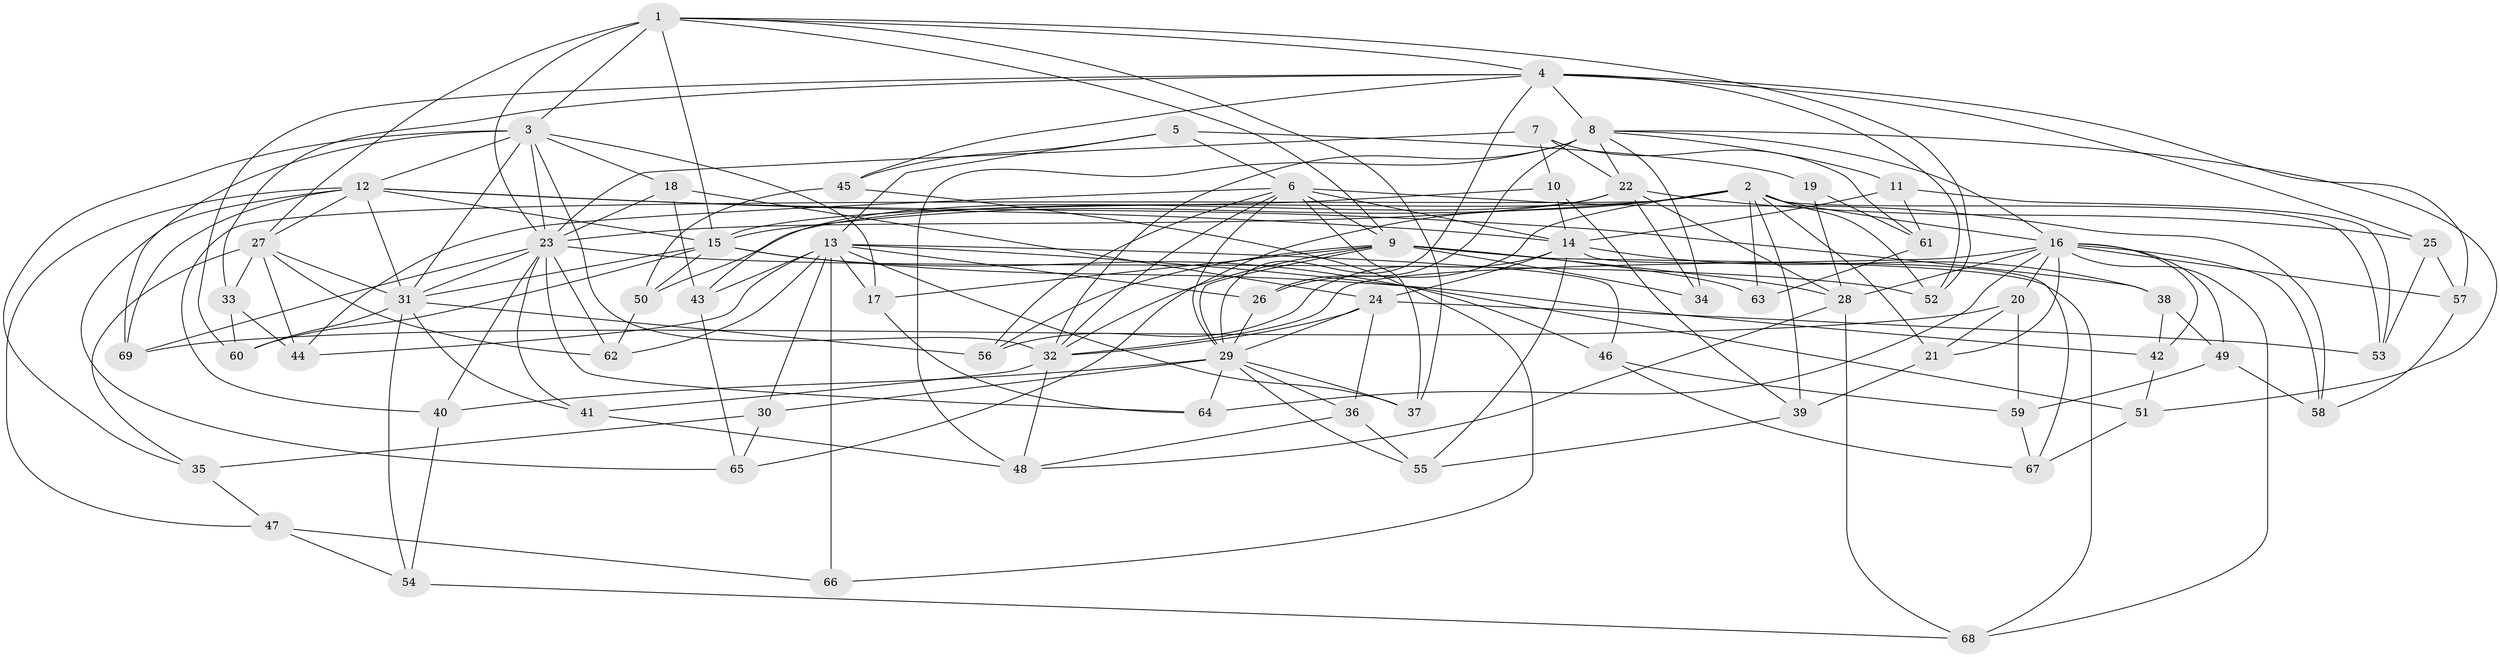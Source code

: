 // original degree distribution, {4: 1.0}
// Generated by graph-tools (version 1.1) at 2025/38/03/09/25 02:38:14]
// undirected, 69 vertices, 187 edges
graph export_dot {
graph [start="1"]
  node [color=gray90,style=filled];
  1;
  2;
  3;
  4;
  5;
  6;
  7;
  8;
  9;
  10;
  11;
  12;
  13;
  14;
  15;
  16;
  17;
  18;
  19;
  20;
  21;
  22;
  23;
  24;
  25;
  26;
  27;
  28;
  29;
  30;
  31;
  32;
  33;
  34;
  35;
  36;
  37;
  38;
  39;
  40;
  41;
  42;
  43;
  44;
  45;
  46;
  47;
  48;
  49;
  50;
  51;
  52;
  53;
  54;
  55;
  56;
  57;
  58;
  59;
  60;
  61;
  62;
  63;
  64;
  65;
  66;
  67;
  68;
  69;
  1 -- 3 [weight=1.0];
  1 -- 4 [weight=1.0];
  1 -- 9 [weight=1.0];
  1 -- 15 [weight=1.0];
  1 -- 23 [weight=1.0];
  1 -- 27 [weight=3.0];
  1 -- 37 [weight=1.0];
  1 -- 52 [weight=1.0];
  2 -- 15 [weight=2.0];
  2 -- 16 [weight=1.0];
  2 -- 21 [weight=1.0];
  2 -- 26 [weight=1.0];
  2 -- 39 [weight=1.0];
  2 -- 40 [weight=1.0];
  2 -- 50 [weight=1.0];
  2 -- 52 [weight=1.0];
  2 -- 53 [weight=1.0];
  2 -- 63 [weight=1.0];
  2 -- 65 [weight=1.0];
  3 -- 12 [weight=2.0];
  3 -- 17 [weight=1.0];
  3 -- 18 [weight=1.0];
  3 -- 23 [weight=1.0];
  3 -- 31 [weight=1.0];
  3 -- 32 [weight=1.0];
  3 -- 35 [weight=1.0];
  3 -- 69 [weight=1.0];
  4 -- 8 [weight=2.0];
  4 -- 25 [weight=1.0];
  4 -- 29 [weight=1.0];
  4 -- 33 [weight=1.0];
  4 -- 45 [weight=1.0];
  4 -- 52 [weight=1.0];
  4 -- 57 [weight=1.0];
  4 -- 60 [weight=1.0];
  5 -- 6 [weight=1.0];
  5 -- 13 [weight=1.0];
  5 -- 19 [weight=1.0];
  5 -- 45 [weight=1.0];
  6 -- 9 [weight=1.0];
  6 -- 14 [weight=2.0];
  6 -- 29 [weight=1.0];
  6 -- 32 [weight=1.0];
  6 -- 37 [weight=1.0];
  6 -- 44 [weight=1.0];
  6 -- 56 [weight=1.0];
  6 -- 58 [weight=1.0];
  7 -- 10 [weight=1.0];
  7 -- 22 [weight=1.0];
  7 -- 23 [weight=1.0];
  7 -- 61 [weight=1.0];
  8 -- 11 [weight=1.0];
  8 -- 16 [weight=1.0];
  8 -- 22 [weight=1.0];
  8 -- 26 [weight=1.0];
  8 -- 32 [weight=2.0];
  8 -- 34 [weight=1.0];
  8 -- 48 [weight=2.0];
  8 -- 51 [weight=1.0];
  9 -- 17 [weight=1.0];
  9 -- 28 [weight=2.0];
  9 -- 29 [weight=1.0];
  9 -- 32 [weight=1.0];
  9 -- 34 [weight=1.0];
  9 -- 56 [weight=1.0];
  9 -- 63 [weight=2.0];
  9 -- 68 [weight=1.0];
  10 -- 14 [weight=1.0];
  10 -- 15 [weight=1.0];
  10 -- 39 [weight=1.0];
  11 -- 14 [weight=1.0];
  11 -- 53 [weight=1.0];
  11 -- 61 [weight=1.0];
  12 -- 14 [weight=1.0];
  12 -- 15 [weight=1.0];
  12 -- 27 [weight=1.0];
  12 -- 31 [weight=1.0];
  12 -- 38 [weight=1.0];
  12 -- 47 [weight=1.0];
  12 -- 65 [weight=1.0];
  12 -- 69 [weight=1.0];
  13 -- 17 [weight=1.0];
  13 -- 26 [weight=1.0];
  13 -- 30 [weight=1.0];
  13 -- 37 [weight=1.0];
  13 -- 43 [weight=1.0];
  13 -- 44 [weight=1.0];
  13 -- 46 [weight=1.0];
  13 -- 51 [weight=1.0];
  13 -- 62 [weight=1.0];
  13 -- 66 [weight=2.0];
  14 -- 24 [weight=1.0];
  14 -- 38 [weight=1.0];
  14 -- 55 [weight=1.0];
  14 -- 56 [weight=1.0];
  14 -- 67 [weight=1.0];
  15 -- 31 [weight=1.0];
  15 -- 42 [weight=1.0];
  15 -- 46 [weight=1.0];
  15 -- 50 [weight=1.0];
  15 -- 60 [weight=1.0];
  16 -- 20 [weight=1.0];
  16 -- 21 [weight=1.0];
  16 -- 28 [weight=1.0];
  16 -- 32 [weight=1.0];
  16 -- 42 [weight=1.0];
  16 -- 49 [weight=1.0];
  16 -- 57 [weight=1.0];
  16 -- 58 [weight=1.0];
  16 -- 64 [weight=1.0];
  16 -- 68 [weight=1.0];
  17 -- 64 [weight=1.0];
  18 -- 23 [weight=1.0];
  18 -- 24 [weight=1.0];
  18 -- 43 [weight=1.0];
  19 -- 28 [weight=2.0];
  19 -- 61 [weight=1.0];
  20 -- 21 [weight=1.0];
  20 -- 59 [weight=1.0];
  20 -- 69 [weight=1.0];
  21 -- 39 [weight=1.0];
  22 -- 23 [weight=1.0];
  22 -- 25 [weight=1.0];
  22 -- 28 [weight=1.0];
  22 -- 34 [weight=2.0];
  22 -- 43 [weight=1.0];
  23 -- 31 [weight=1.0];
  23 -- 40 [weight=1.0];
  23 -- 41 [weight=1.0];
  23 -- 52 [weight=1.0];
  23 -- 62 [weight=1.0];
  23 -- 64 [weight=1.0];
  23 -- 69 [weight=1.0];
  24 -- 29 [weight=2.0];
  24 -- 32 [weight=2.0];
  24 -- 36 [weight=1.0];
  24 -- 53 [weight=1.0];
  25 -- 53 [weight=1.0];
  25 -- 57 [weight=1.0];
  26 -- 29 [weight=1.0];
  27 -- 31 [weight=2.0];
  27 -- 33 [weight=1.0];
  27 -- 35 [weight=1.0];
  27 -- 44 [weight=1.0];
  27 -- 62 [weight=1.0];
  28 -- 48 [weight=1.0];
  28 -- 68 [weight=1.0];
  29 -- 30 [weight=1.0];
  29 -- 36 [weight=1.0];
  29 -- 37 [weight=1.0];
  29 -- 40 [weight=1.0];
  29 -- 55 [weight=1.0];
  29 -- 64 [weight=1.0];
  30 -- 35 [weight=1.0];
  30 -- 65 [weight=1.0];
  31 -- 41 [weight=1.0];
  31 -- 54 [weight=1.0];
  31 -- 56 [weight=1.0];
  31 -- 60 [weight=1.0];
  32 -- 41 [weight=1.0];
  32 -- 48 [weight=1.0];
  33 -- 44 [weight=1.0];
  33 -- 60 [weight=1.0];
  35 -- 47 [weight=1.0];
  36 -- 48 [weight=1.0];
  36 -- 55 [weight=1.0];
  38 -- 42 [weight=1.0];
  38 -- 49 [weight=1.0];
  39 -- 55 [weight=1.0];
  40 -- 54 [weight=1.0];
  41 -- 48 [weight=1.0];
  42 -- 51 [weight=1.0];
  43 -- 65 [weight=1.0];
  45 -- 50 [weight=1.0];
  45 -- 66 [weight=1.0];
  46 -- 59 [weight=1.0];
  46 -- 67 [weight=1.0];
  47 -- 54 [weight=1.0];
  47 -- 66 [weight=1.0];
  49 -- 58 [weight=1.0];
  49 -- 59 [weight=1.0];
  50 -- 62 [weight=1.0];
  51 -- 67 [weight=1.0];
  54 -- 68 [weight=1.0];
  57 -- 58 [weight=1.0];
  59 -- 67 [weight=1.0];
  61 -- 63 [weight=1.0];
}
